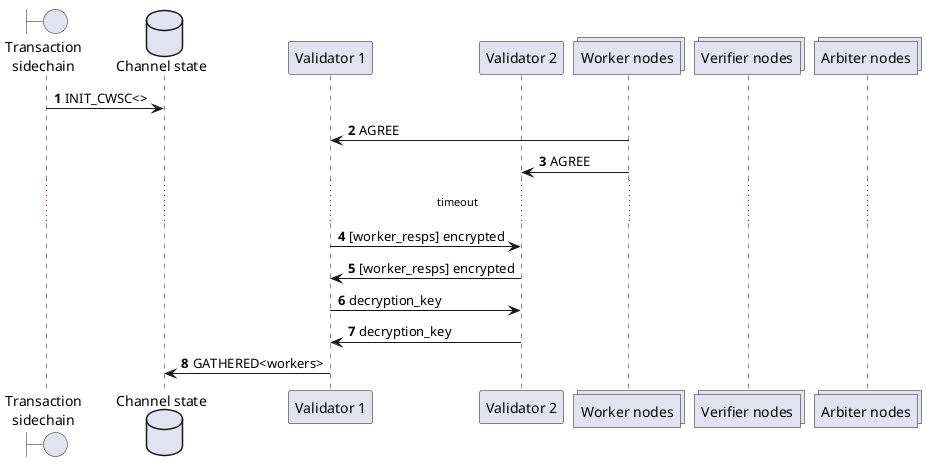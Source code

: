 @startuml
boundary "Transaction\nsidechain" as tsc
database "Channel state" as state
participant "Validator 1" as val1
participant "Validator 2" as val2
collections "Worker nodes" as workers
collections "Verifier nodes" as verifiers
collections "Arbiter nodes" as arbiters

autonumber

tsc -> state: INIT_CWSC<>
workers -> val1: AGREE
workers -> val2: AGREE
... timeout ...
val1 -> val2: [worker_resps] encrypted
val2 -> val1: [worker_resps] encrypted
val1 -> val2: decryption_key
val2 -> val1: decryption_key
val1 -> state: GATHERED<workers>
@enduml
